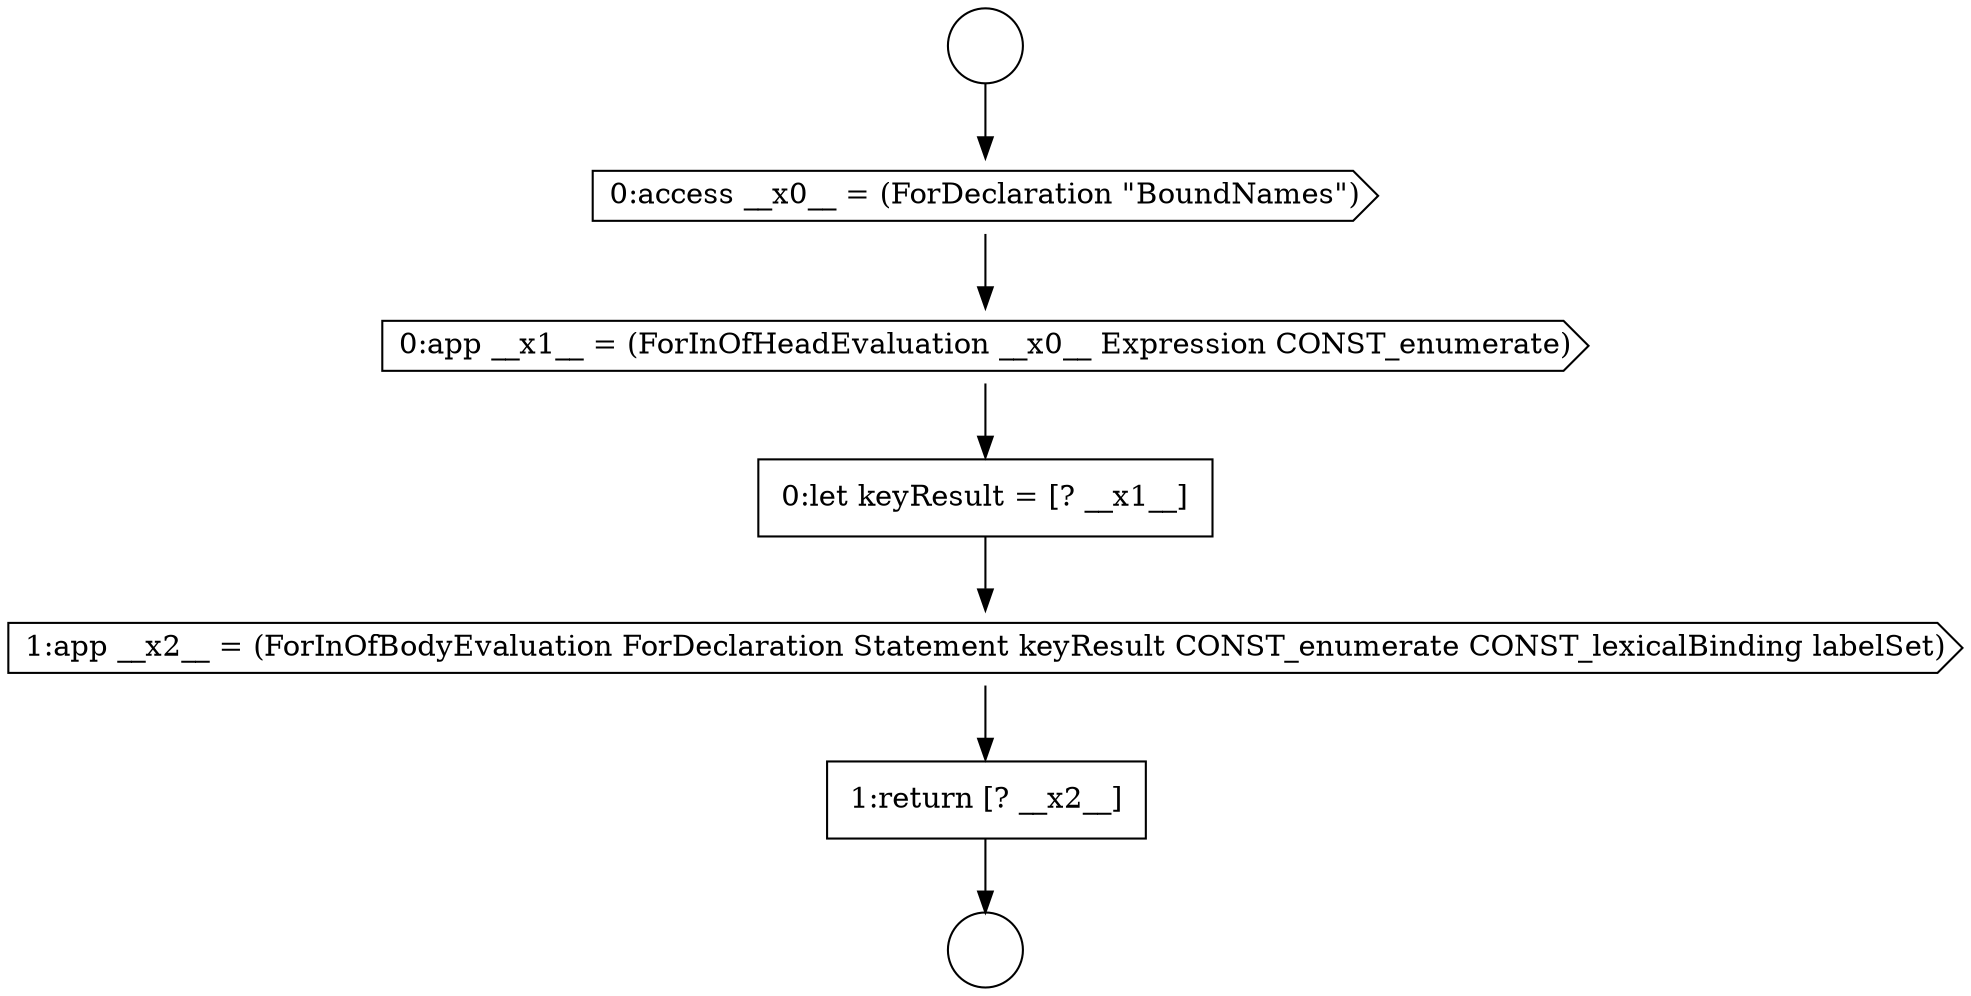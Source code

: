 digraph {
  node6996 [shape=cds, label=<<font color="black">0:app __x1__ = (ForInOfHeadEvaluation __x0__ Expression CONST_enumerate)</font>> color="black" fillcolor="white" style=filled]
  node6995 [shape=cds, label=<<font color="black">0:access __x0__ = (ForDeclaration &quot;BoundNames&quot;)</font>> color="black" fillcolor="white" style=filled]
  node6999 [shape=none, margin=0, label=<<font color="black">
    <table border="0" cellborder="1" cellspacing="0" cellpadding="10">
      <tr><td align="left">1:return [? __x2__]</td></tr>
    </table>
  </font>> color="black" fillcolor="white" style=filled]
  node6998 [shape=cds, label=<<font color="black">1:app __x2__ = (ForInOfBodyEvaluation ForDeclaration Statement keyResult CONST_enumerate CONST_lexicalBinding labelSet)</font>> color="black" fillcolor="white" style=filled]
  node6994 [shape=circle label=" " color="black" fillcolor="white" style=filled]
  node6997 [shape=none, margin=0, label=<<font color="black">
    <table border="0" cellborder="1" cellspacing="0" cellpadding="10">
      <tr><td align="left">0:let keyResult = [? __x1__]</td></tr>
    </table>
  </font>> color="black" fillcolor="white" style=filled]
  node6993 [shape=circle label=" " color="black" fillcolor="white" style=filled]
  node6998 -> node6999 [ color="black"]
  node6995 -> node6996 [ color="black"]
  node6999 -> node6994 [ color="black"]
  node6993 -> node6995 [ color="black"]
  node6996 -> node6997 [ color="black"]
  node6997 -> node6998 [ color="black"]
}
